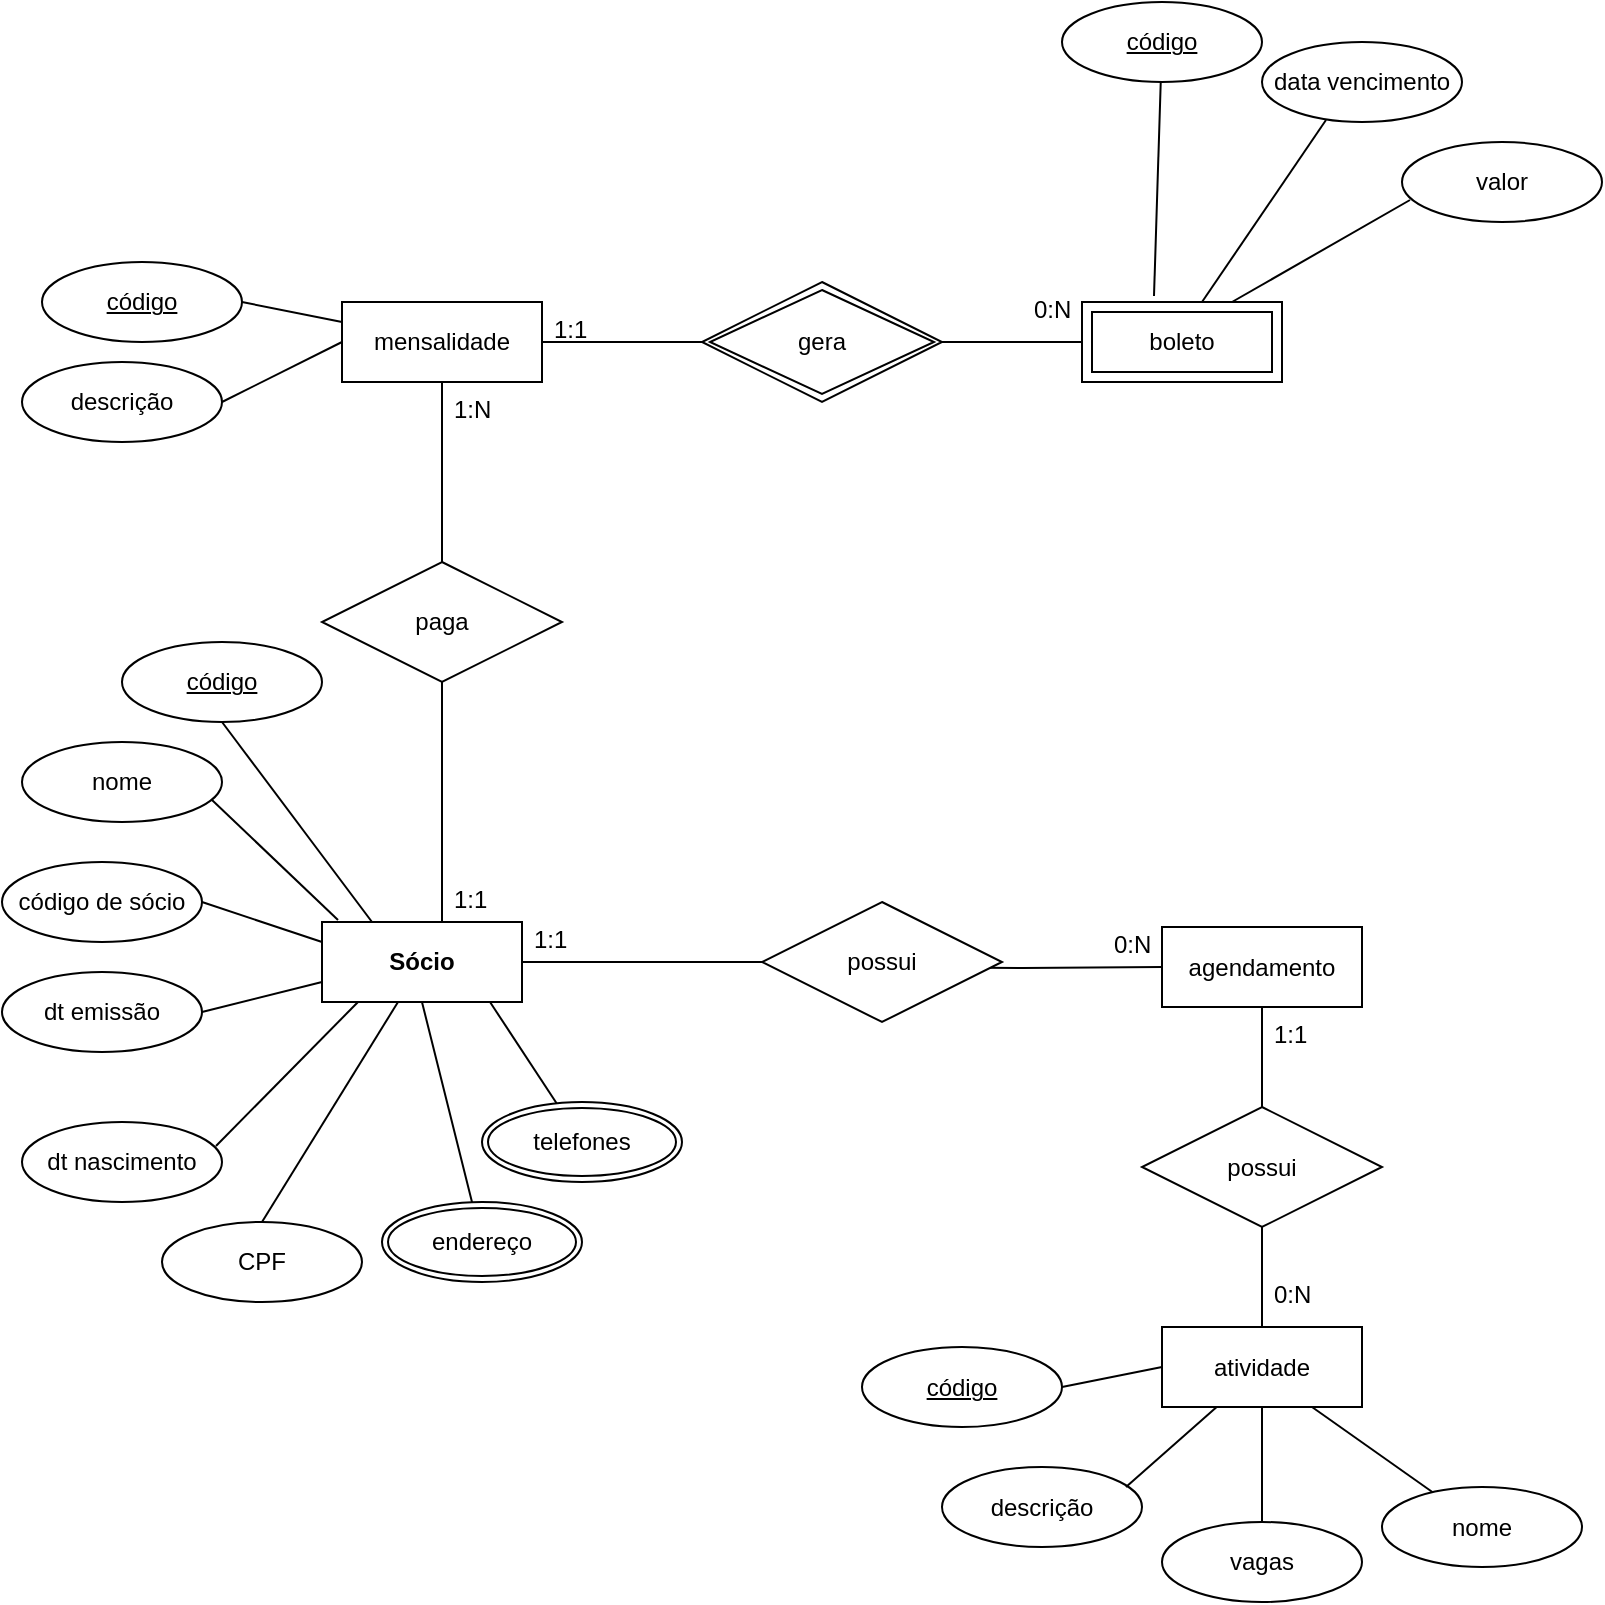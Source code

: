 <mxfile version="16.6.8" type="github"><diagram id="On7v76bQM94QgEspgcFp" name="Page-1"><mxGraphModel dx="1102" dy="582" grid="1" gridSize="10" guides="1" tooltips="1" connect="1" arrows="1" fold="1" page="1" pageScale="1" pageWidth="827" pageHeight="1169" math="0" shadow="0"><root><mxCell id="0"/><mxCell id="1" parent="0"/><mxCell id="dqggJPeKWtnw31tQXiBZ-1" value="&lt;b&gt;Sócio&lt;/b&gt;" style="whiteSpace=wrap;html=1;align=center;" vertex="1" parent="1"><mxGeometry x="170" y="520" width="100" height="40" as="geometry"/></mxCell><mxCell id="dqggJPeKWtnw31tQXiBZ-3" value="dt nascimento" style="ellipse;whiteSpace=wrap;html=1;align=center;" vertex="1" parent="1"><mxGeometry x="20" y="620" width="100" height="40" as="geometry"/></mxCell><mxCell id="dqggJPeKWtnw31tQXiBZ-4" value="CPF" style="ellipse;whiteSpace=wrap;html=1;align=center;" vertex="1" parent="1"><mxGeometry x="90" y="670" width="100" height="40" as="geometry"/></mxCell><mxCell id="dqggJPeKWtnw31tQXiBZ-5" value="dt emissão" style="ellipse;whiteSpace=wrap;html=1;align=center;" vertex="1" parent="1"><mxGeometry x="10" y="545" width="100" height="40" as="geometry"/></mxCell><mxCell id="dqggJPeKWtnw31tQXiBZ-6" value="código de sócio" style="ellipse;whiteSpace=wrap;html=1;align=center;" vertex="1" parent="1"><mxGeometry x="10" y="490" width="100" height="40" as="geometry"/></mxCell><mxCell id="dqggJPeKWtnw31tQXiBZ-7" value="nome" style="ellipse;whiteSpace=wrap;html=1;align=center;" vertex="1" parent="1"><mxGeometry x="20" y="430" width="100" height="40" as="geometry"/></mxCell><mxCell id="dqggJPeKWtnw31tQXiBZ-8" value="código" style="ellipse;whiteSpace=wrap;html=1;align=center;fontStyle=4;" vertex="1" parent="1"><mxGeometry x="70" y="380" width="100" height="40" as="geometry"/></mxCell><mxCell id="dqggJPeKWtnw31tQXiBZ-10" value="endereço" style="ellipse;shape=doubleEllipse;margin=3;whiteSpace=wrap;html=1;align=center;" vertex="1" parent="1"><mxGeometry x="200" y="660" width="100" height="40" as="geometry"/></mxCell><mxCell id="dqggJPeKWtnw31tQXiBZ-11" value="telefones" style="ellipse;shape=doubleEllipse;margin=3;whiteSpace=wrap;html=1;align=center;" vertex="1" parent="1"><mxGeometry x="250" y="610" width="100" height="40" as="geometry"/></mxCell><mxCell id="dqggJPeKWtnw31tQXiBZ-14" value="" style="endArrow=none;html=1;rounded=0;exitX=0.95;exitY=0.725;exitDx=0;exitDy=0;exitPerimeter=0;entryX=0.08;entryY=-0.025;entryDx=0;entryDy=0;entryPerimeter=0;" edge="1" parent="1" source="dqggJPeKWtnw31tQXiBZ-7" target="dqggJPeKWtnw31tQXiBZ-1"><mxGeometry relative="1" as="geometry"><mxPoint x="330" y="500" as="sourcePoint"/><mxPoint x="490" y="500" as="targetPoint"/></mxGeometry></mxCell><mxCell id="dqggJPeKWtnw31tQXiBZ-15" value="" style="endArrow=none;html=1;rounded=0;exitX=1;exitY=0.5;exitDx=0;exitDy=0;entryX=0;entryY=0.25;entryDx=0;entryDy=0;" edge="1" parent="1" source="dqggJPeKWtnw31tQXiBZ-6" target="dqggJPeKWtnw31tQXiBZ-1"><mxGeometry relative="1" as="geometry"><mxPoint x="155" y="459" as="sourcePoint"/><mxPoint x="213.516" y="530" as="targetPoint"/></mxGeometry></mxCell><mxCell id="dqggJPeKWtnw31tQXiBZ-16" value="" style="endArrow=none;html=1;rounded=0;exitX=1;exitY=0.5;exitDx=0;exitDy=0;entryX=0;entryY=0.75;entryDx=0;entryDy=0;" edge="1" parent="1" source="dqggJPeKWtnw31tQXiBZ-5" target="dqggJPeKWtnw31tQXiBZ-1"><mxGeometry relative="1" as="geometry"><mxPoint x="165" y="469" as="sourcePoint"/><mxPoint x="223.516" y="540" as="targetPoint"/></mxGeometry></mxCell><mxCell id="dqggJPeKWtnw31tQXiBZ-17" value="" style="endArrow=none;html=1;rounded=0;exitX=0.97;exitY=0.3;exitDx=0;exitDy=0;exitPerimeter=0;entryX=0.18;entryY=1;entryDx=0;entryDy=0;entryPerimeter=0;" edge="1" parent="1" source="dqggJPeKWtnw31tQXiBZ-3" target="dqggJPeKWtnw31tQXiBZ-1"><mxGeometry relative="1" as="geometry"><mxPoint x="175" y="479" as="sourcePoint"/><mxPoint x="233.516" y="550" as="targetPoint"/></mxGeometry></mxCell><mxCell id="dqggJPeKWtnw31tQXiBZ-18" value="" style="endArrow=none;html=1;rounded=0;exitX=0.38;exitY=1;exitDx=0;exitDy=0;entryX=0.5;entryY=0;entryDx=0;entryDy=0;exitPerimeter=0;" edge="1" parent="1" source="dqggJPeKWtnw31tQXiBZ-1" target="dqggJPeKWtnw31tQXiBZ-4"><mxGeometry relative="1" as="geometry"><mxPoint x="185" y="489" as="sourcePoint"/><mxPoint x="243.516" y="560" as="targetPoint"/></mxGeometry></mxCell><mxCell id="dqggJPeKWtnw31tQXiBZ-19" value="" style="endArrow=none;html=1;rounded=0;exitX=0.5;exitY=1;exitDx=0;exitDy=0;exitPerimeter=0;entryX=0.25;entryY=0;entryDx=0;entryDy=0;" edge="1" parent="1" source="dqggJPeKWtnw31tQXiBZ-8" target="dqggJPeKWtnw31tQXiBZ-1"><mxGeometry relative="1" as="geometry"><mxPoint x="195" y="499" as="sourcePoint"/><mxPoint x="253.516" y="570" as="targetPoint"/></mxGeometry></mxCell><mxCell id="dqggJPeKWtnw31tQXiBZ-20" value="" style="endArrow=none;html=1;rounded=0;entryX=0.84;entryY=1;entryDx=0;entryDy=0;entryPerimeter=0;" edge="1" parent="1" source="dqggJPeKWtnw31tQXiBZ-11" target="dqggJPeKWtnw31tQXiBZ-1"><mxGeometry relative="1" as="geometry"><mxPoint x="205" y="509" as="sourcePoint"/><mxPoint x="250" y="550" as="targetPoint"/></mxGeometry></mxCell><mxCell id="dqggJPeKWtnw31tQXiBZ-21" value="" style="endArrow=none;html=1;rounded=0;" edge="1" parent="1" target="dqggJPeKWtnw31tQXiBZ-10"><mxGeometry relative="1" as="geometry"><mxPoint x="220" y="560" as="sourcePoint"/><mxPoint x="273.516" y="590" as="targetPoint"/></mxGeometry></mxCell><mxCell id="dqggJPeKWtnw31tQXiBZ-24" value="atividade" style="whiteSpace=wrap;html=1;align=center;" vertex="1" parent="1"><mxGeometry x="590" y="722.5" width="100" height="40" as="geometry"/></mxCell><mxCell id="dqggJPeKWtnw31tQXiBZ-35" value="agendamento" style="whiteSpace=wrap;html=1;align=center;" vertex="1" parent="1"><mxGeometry x="590" y="522.5" width="100" height="40" as="geometry"/></mxCell><mxCell id="dqggJPeKWtnw31tQXiBZ-38" style="edgeStyle=orthogonalEdgeStyle;rounded=0;orthogonalLoop=1;jettySize=auto;html=1;endArrow=none;endFill=0;" edge="1" parent="1" target="dqggJPeKWtnw31tQXiBZ-35"><mxGeometry relative="1" as="geometry"><mxPoint x="450" y="542.5" as="sourcePoint"/></mxGeometry></mxCell><mxCell id="dqggJPeKWtnw31tQXiBZ-39" style="edgeStyle=orthogonalEdgeStyle;rounded=0;orthogonalLoop=1;jettySize=auto;html=1;endArrow=none;endFill=0;" edge="1" parent="1" source="dqggJPeKWtnw31tQXiBZ-37" target="dqggJPeKWtnw31tQXiBZ-1"><mxGeometry relative="1" as="geometry"/></mxCell><mxCell id="dqggJPeKWtnw31tQXiBZ-37" value="possui" style="shape=rhombus;perimeter=rhombusPerimeter;whiteSpace=wrap;html=1;align=center;" vertex="1" parent="1"><mxGeometry x="390" y="510" width="120" height="60" as="geometry"/></mxCell><mxCell id="dqggJPeKWtnw31tQXiBZ-40" value="1:1" style="text;strokeColor=none;fillColor=none;spacingLeft=4;spacingRight=4;overflow=hidden;rotatable=0;points=[[0,0.5],[1,0.5]];portConstraint=eastwest;fontSize=12;" vertex="1" parent="1"><mxGeometry x="270" y="515" width="40" height="30" as="geometry"/></mxCell><mxCell id="dqggJPeKWtnw31tQXiBZ-41" value="0:N" style="text;strokeColor=none;fillColor=none;spacingLeft=4;spacingRight=4;overflow=hidden;rotatable=0;points=[[0,0.5],[1,0.5]];portConstraint=eastwest;fontSize=12;" vertex="1" parent="1"><mxGeometry x="520" y="200" width="40" height="30" as="geometry"/></mxCell><mxCell id="dqggJPeKWtnw31tQXiBZ-44" value="data vencimento" style="ellipse;whiteSpace=wrap;html=1;align=center;" vertex="1" parent="1"><mxGeometry x="640" y="80" width="100" height="40" as="geometry"/></mxCell><mxCell id="dqggJPeKWtnw31tQXiBZ-45" value="código" style="ellipse;whiteSpace=wrap;html=1;align=center;fontStyle=4;" vertex="1" parent="1"><mxGeometry x="540" y="60" width="100" height="40" as="geometry"/></mxCell><mxCell id="dqggJPeKWtnw31tQXiBZ-46" value="" style="endArrow=none;html=1;rounded=0;exitX=0.36;exitY=-0.075;exitDx=0;exitDy=0;exitPerimeter=0;" edge="1" parent="1" source="dqggJPeKWtnw31tQXiBZ-75" target="dqggJPeKWtnw31tQXiBZ-45"><mxGeometry relative="1" as="geometry"><mxPoint x="588" y="200" as="sourcePoint"/><mxPoint x="530" y="290" as="targetPoint"/></mxGeometry></mxCell><mxCell id="dqggJPeKWtnw31tQXiBZ-48" style="edgeStyle=orthogonalEdgeStyle;rounded=0;orthogonalLoop=1;jettySize=auto;html=1;endArrow=none;endFill=0;" edge="1" parent="1" source="dqggJPeKWtnw31tQXiBZ-47" target="dqggJPeKWtnw31tQXiBZ-35"><mxGeometry relative="1" as="geometry"/></mxCell><mxCell id="dqggJPeKWtnw31tQXiBZ-49" style="edgeStyle=orthogonalEdgeStyle;rounded=0;orthogonalLoop=1;jettySize=auto;html=1;endArrow=none;endFill=0;" edge="1" parent="1" source="dqggJPeKWtnw31tQXiBZ-47"><mxGeometry relative="1" as="geometry"><mxPoint x="640" y="722.5" as="targetPoint"/></mxGeometry></mxCell><mxCell id="dqggJPeKWtnw31tQXiBZ-47" value="possui" style="shape=rhombus;perimeter=rhombusPerimeter;whiteSpace=wrap;html=1;align=center;" vertex="1" parent="1"><mxGeometry x="580" y="612.5" width="120" height="60" as="geometry"/></mxCell><mxCell id="dqggJPeKWtnw31tQXiBZ-50" value="0:N" style="text;strokeColor=none;fillColor=none;spacingLeft=4;spacingRight=4;overflow=hidden;rotatable=0;points=[[0,0.5],[1,0.5]];portConstraint=eastwest;fontSize=12;" vertex="1" parent="1"><mxGeometry x="640" y="692.5" width="40" height="30" as="geometry"/></mxCell><mxCell id="dqggJPeKWtnw31tQXiBZ-52" value="código" style="ellipse;whiteSpace=wrap;html=1;align=center;fontStyle=4;" vertex="1" parent="1"><mxGeometry x="440" y="732.5" width="100" height="40" as="geometry"/></mxCell><mxCell id="dqggJPeKWtnw31tQXiBZ-53" value="descrição" style="ellipse;whiteSpace=wrap;html=1;align=center;" vertex="1" parent="1"><mxGeometry x="480" y="792.5" width="100" height="40" as="geometry"/></mxCell><mxCell id="dqggJPeKWtnw31tQXiBZ-54" value="vagas" style="ellipse;whiteSpace=wrap;html=1;align=center;" vertex="1" parent="1"><mxGeometry x="590" y="820" width="100" height="40" as="geometry"/></mxCell><mxCell id="dqggJPeKWtnw31tQXiBZ-56" value="valor" style="ellipse;whiteSpace=wrap;html=1;align=center;" vertex="1" parent="1"><mxGeometry x="710" y="130" width="100" height="40" as="geometry"/></mxCell><mxCell id="dqggJPeKWtnw31tQXiBZ-57" value="" style="endArrow=none;html=1;rounded=0;exitX=0.32;exitY=0.975;exitDx=0;exitDy=0;entryX=0.6;entryY=0;entryDx=0;entryDy=0;entryPerimeter=0;exitPerimeter=0;" edge="1" parent="1" source="dqggJPeKWtnw31tQXiBZ-44" target="dqggJPeKWtnw31tQXiBZ-75"><mxGeometry relative="1" as="geometry"><mxPoint x="370" y="290" as="sourcePoint"/><mxPoint x="611" y="199" as="targetPoint"/></mxGeometry></mxCell><mxCell id="dqggJPeKWtnw31tQXiBZ-59" value="" style="endArrow=none;html=1;rounded=0;entryX=0.75;entryY=0;entryDx=0;entryDy=0;exitX=0.04;exitY=0.725;exitDx=0;exitDy=0;exitPerimeter=0;" edge="1" parent="1" source="dqggJPeKWtnw31tQXiBZ-56" target="dqggJPeKWtnw31tQXiBZ-75"><mxGeometry relative="1" as="geometry"><mxPoint x="720" y="150" as="sourcePoint"/><mxPoint x="645" y="200" as="targetPoint"/></mxGeometry></mxCell><mxCell id="dqggJPeKWtnw31tQXiBZ-61" value="mensalidade" style="whiteSpace=wrap;html=1;align=center;" vertex="1" parent="1"><mxGeometry x="180" y="210" width="100" height="40" as="geometry"/></mxCell><mxCell id="dqggJPeKWtnw31tQXiBZ-62" value="" style="endArrow=none;html=1;rounded=0;entryX=1;entryY=0.5;entryDx=0;entryDy=0;exitX=0;exitY=0.5;exitDx=0;exitDy=0;" edge="1" parent="1" source="dqggJPeKWtnw31tQXiBZ-24" target="dqggJPeKWtnw31tQXiBZ-52"><mxGeometry relative="1" as="geometry"><mxPoint x="270" y="662.5" as="sourcePoint"/><mxPoint x="430" y="662.5" as="targetPoint"/></mxGeometry></mxCell><mxCell id="dqggJPeKWtnw31tQXiBZ-63" value="" style="endArrow=none;html=1;rounded=0;entryX=0.92;entryY=0.25;entryDx=0;entryDy=0;entryPerimeter=0;" edge="1" parent="1" source="dqggJPeKWtnw31tQXiBZ-24" target="dqggJPeKWtnw31tQXiBZ-53"><mxGeometry relative="1" as="geometry"><mxPoint x="584.645" y="466.642" as="sourcePoint"/><mxPoint x="541" y="551.5" as="targetPoint"/></mxGeometry></mxCell><mxCell id="dqggJPeKWtnw31tQXiBZ-64" value="" style="endArrow=none;html=1;rounded=0;exitX=0.5;exitY=1;exitDx=0;exitDy=0;entryX=0.5;entryY=0;entryDx=0;entryDy=0;" edge="1" parent="1" source="dqggJPeKWtnw31tQXiBZ-24" target="dqggJPeKWtnw31tQXiBZ-54"><mxGeometry relative="1" as="geometry"><mxPoint x="594.645" y="476.642" as="sourcePoint"/><mxPoint x="551" y="561.5" as="targetPoint"/></mxGeometry></mxCell><mxCell id="dqggJPeKWtnw31tQXiBZ-66" style="edgeStyle=orthogonalEdgeStyle;rounded=0;orthogonalLoop=1;jettySize=auto;html=1;endArrow=none;endFill=0;" edge="1" parent="1" source="dqggJPeKWtnw31tQXiBZ-65" target="dqggJPeKWtnw31tQXiBZ-1"><mxGeometry relative="1" as="geometry"><Array as="points"><mxPoint x="230" y="520"/><mxPoint x="230" y="520"/></Array></mxGeometry></mxCell><mxCell id="dqggJPeKWtnw31tQXiBZ-67" style="edgeStyle=orthogonalEdgeStyle;rounded=0;orthogonalLoop=1;jettySize=auto;html=1;entryX=0.5;entryY=1;entryDx=0;entryDy=0;endArrow=none;endFill=0;" edge="1" parent="1" source="dqggJPeKWtnw31tQXiBZ-65" target="dqggJPeKWtnw31tQXiBZ-61"><mxGeometry relative="1" as="geometry"/></mxCell><mxCell id="dqggJPeKWtnw31tQXiBZ-65" value="paga" style="shape=rhombus;perimeter=rhombusPerimeter;whiteSpace=wrap;html=1;align=center;" vertex="1" parent="1"><mxGeometry x="170" y="340" width="120" height="60" as="geometry"/></mxCell><mxCell id="dqggJPeKWtnw31tQXiBZ-68" value="nome" style="ellipse;whiteSpace=wrap;html=1;align=center;" vertex="1" parent="1"><mxGeometry x="700" y="802.5" width="100" height="40" as="geometry"/></mxCell><mxCell id="dqggJPeKWtnw31tQXiBZ-69" value="" style="endArrow=none;html=1;rounded=0;exitX=0.75;exitY=1;exitDx=0;exitDy=0;" edge="1" parent="1" source="dqggJPeKWtnw31tQXiBZ-24" target="dqggJPeKWtnw31tQXiBZ-68"><mxGeometry relative="1" as="geometry"><mxPoint x="650" y="772.5" as="sourcePoint"/><mxPoint x="650" y="812.5" as="targetPoint"/></mxGeometry></mxCell><mxCell id="dqggJPeKWtnw31tQXiBZ-71" value="1:1" style="text;strokeColor=none;fillColor=none;spacingLeft=4;spacingRight=4;overflow=hidden;rotatable=0;points=[[0,0.5],[1,0.5]];portConstraint=eastwest;fontSize=12;" vertex="1" parent="1"><mxGeometry x="230" y="495" width="40" height="30" as="geometry"/></mxCell><mxCell id="dqggJPeKWtnw31tQXiBZ-72" value="1:N" style="text;strokeColor=none;fillColor=none;spacingLeft=4;spacingRight=4;overflow=hidden;rotatable=0;points=[[0,0.5],[1,0.5]];portConstraint=eastwest;fontSize=12;" vertex="1" parent="1"><mxGeometry x="230" y="250" width="40" height="30" as="geometry"/></mxCell><mxCell id="dqggJPeKWtnw31tQXiBZ-74" style="edgeStyle=orthogonalEdgeStyle;rounded=0;orthogonalLoop=1;jettySize=auto;html=1;entryX=1;entryY=0.5;entryDx=0;entryDy=0;endArrow=none;endFill=0;" edge="1" parent="1" source="dqggJPeKWtnw31tQXiBZ-73" target="dqggJPeKWtnw31tQXiBZ-61"><mxGeometry relative="1" as="geometry"/></mxCell><mxCell id="dqggJPeKWtnw31tQXiBZ-76" style="edgeStyle=orthogonalEdgeStyle;rounded=0;orthogonalLoop=1;jettySize=auto;html=1;entryX=0;entryY=0.5;entryDx=0;entryDy=0;endArrow=none;endFill=0;startArrow=none;" edge="1" parent="1" target="dqggJPeKWtnw31tQXiBZ-75"><mxGeometry relative="1" as="geometry"><mxPoint x="560" y="225" as="sourcePoint"/></mxGeometry></mxCell><mxCell id="dqggJPeKWtnw31tQXiBZ-73" value="gera" style="shape=rhombus;double=1;perimeter=rhombusPerimeter;whiteSpace=wrap;html=1;align=center;" vertex="1" parent="1"><mxGeometry x="360" y="200" width="120" height="60" as="geometry"/></mxCell><mxCell id="dqggJPeKWtnw31tQXiBZ-75" value="boleto" style="shape=ext;margin=3;double=1;whiteSpace=wrap;html=1;align=center;" vertex="1" parent="1"><mxGeometry x="550" y="210" width="100" height="40" as="geometry"/></mxCell><mxCell id="dqggJPeKWtnw31tQXiBZ-77" value="1:1" style="text;strokeColor=none;fillColor=none;spacingLeft=4;spacingRight=4;overflow=hidden;rotatable=0;points=[[0,0.5],[1,0.5]];portConstraint=eastwest;fontSize=12;" vertex="1" parent="1"><mxGeometry x="280" y="210" width="40" height="30" as="geometry"/></mxCell><mxCell id="dqggJPeKWtnw31tQXiBZ-79" value="" style="edgeStyle=orthogonalEdgeStyle;rounded=0;orthogonalLoop=1;jettySize=auto;html=1;endArrow=none;endFill=0;" edge="1" parent="1" source="dqggJPeKWtnw31tQXiBZ-73" target="dqggJPeKWtnw31tQXiBZ-75"><mxGeometry relative="1" as="geometry"><mxPoint x="480" y="230" as="sourcePoint"/><mxPoint x="520" y="225" as="targetPoint"/></mxGeometry></mxCell><mxCell id="dqggJPeKWtnw31tQXiBZ-81" value="código" style="ellipse;whiteSpace=wrap;html=1;align=center;fontStyle=4;" vertex="1" parent="1"><mxGeometry x="30" y="190" width="100" height="40" as="geometry"/></mxCell><mxCell id="dqggJPeKWtnw31tQXiBZ-83" value="descrição" style="ellipse;whiteSpace=wrap;html=1;align=center;" vertex="1" parent="1"><mxGeometry x="20" y="240" width="100" height="40" as="geometry"/></mxCell><mxCell id="dqggJPeKWtnw31tQXiBZ-85" value="" style="endArrow=none;html=1;rounded=0;entryX=0;entryY=0.5;entryDx=0;entryDy=0;exitX=1;exitY=0.5;exitDx=0;exitDy=0;" edge="1" parent="1" source="dqggJPeKWtnw31tQXiBZ-83" target="dqggJPeKWtnw31tQXiBZ-61"><mxGeometry relative="1" as="geometry"><mxPoint x="350" y="250" as="sourcePoint"/><mxPoint x="510" y="250" as="targetPoint"/></mxGeometry></mxCell><mxCell id="dqggJPeKWtnw31tQXiBZ-86" value="" style="endArrow=none;html=1;rounded=0;entryX=0;entryY=0.25;entryDx=0;entryDy=0;exitX=1;exitY=0.5;exitDx=0;exitDy=0;" edge="1" parent="1" source="dqggJPeKWtnw31tQXiBZ-81" target="dqggJPeKWtnw31tQXiBZ-61"><mxGeometry relative="1" as="geometry"><mxPoint x="117.735" y="283.359" as="sourcePoint"/><mxPoint x="190" y="240" as="targetPoint"/></mxGeometry></mxCell><mxCell id="dqggJPeKWtnw31tQXiBZ-87" value="0:N" style="text;strokeColor=none;fillColor=none;spacingLeft=4;spacingRight=4;overflow=hidden;rotatable=0;points=[[0,0.5],[1,0.5]];portConstraint=eastwest;fontSize=12;" vertex="1" parent="1"><mxGeometry x="560" y="517.5" width="40" height="30" as="geometry"/></mxCell><mxCell id="dqggJPeKWtnw31tQXiBZ-88" value="1:1" style="text;strokeColor=none;fillColor=none;spacingLeft=4;spacingRight=4;overflow=hidden;rotatable=0;points=[[0,0.5],[1,0.5]];portConstraint=eastwest;fontSize=12;" vertex="1" parent="1"><mxGeometry x="640" y="562.5" width="40" height="30" as="geometry"/></mxCell></root></mxGraphModel></diagram></mxfile>